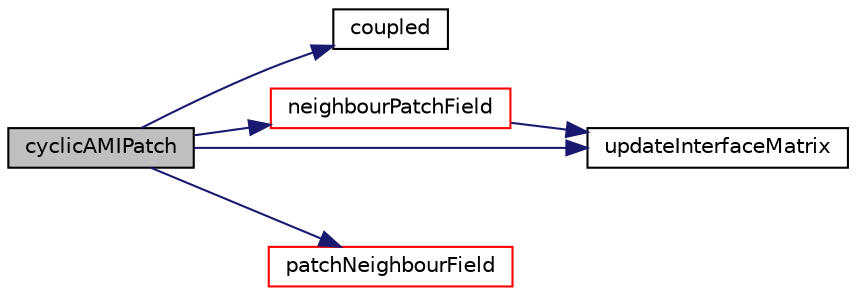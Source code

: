 digraph "cyclicAMIPatch"
{
  bgcolor="transparent";
  edge [fontname="Helvetica",fontsize="10",labelfontname="Helvetica",labelfontsize="10"];
  node [fontname="Helvetica",fontsize="10",shape=record];
  rankdir="LR";
  Node1 [label="cyclicAMIPatch",height=0.2,width=0.4,color="black", fillcolor="grey75", style="filled", fontcolor="black"];
  Node1 -> Node2 [color="midnightblue",fontsize="10",style="solid",fontname="Helvetica"];
  Node2 [label="coupled",height=0.2,width=0.4,color="black",URL="$a00467.html#acfe51ad7322334dcaa65f0cbdfe3b3c5",tooltip="Return true if coupled. Note that the underlying patch. "];
  Node1 -> Node3 [color="midnightblue",fontsize="10",style="solid",fontname="Helvetica"];
  Node3 [label="neighbourPatchField",height=0.2,width=0.4,color="red",URL="$a00467.html#a9d734757ccd882184e54f385eea036e7",tooltip="Return reference to neighbour patchField. "];
  Node3 -> Node4 [color="midnightblue",fontsize="10",style="solid",fontname="Helvetica"];
  Node4 [label="updateInterfaceMatrix",height=0.2,width=0.4,color="black",URL="$a00467.html#a3b5b6785a1111fdddd5e701dbf498a34",tooltip="Update result field based on interface functionality. "];
  Node1 -> Node5 [color="midnightblue",fontsize="10",style="solid",fontname="Helvetica"];
  Node5 [label="patchNeighbourField",height=0.2,width=0.4,color="red",URL="$a00467.html#a8fe5ae87f45aa7d5548d6503d803e4f1",tooltip="Return neighbour coupled internal cell data. "];
  Node1 -> Node4 [color="midnightblue",fontsize="10",style="solid",fontname="Helvetica"];
}
